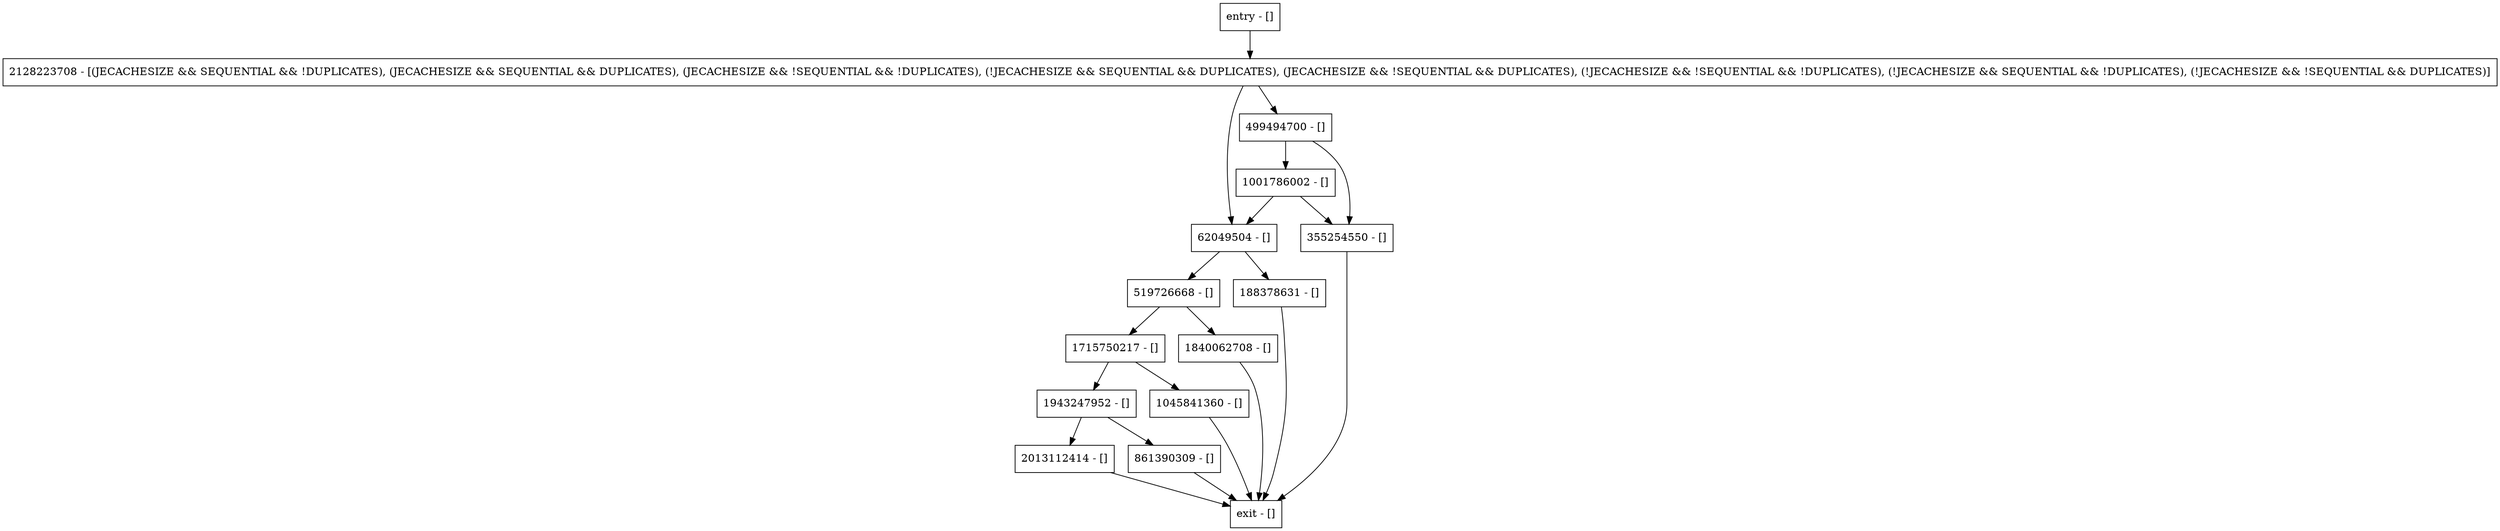 digraph get {
node [shape=record];
2128223708 [label="2128223708 - [(JECACHESIZE && SEQUENTIAL && !DUPLICATES), (JECACHESIZE && SEQUENTIAL && DUPLICATES), (JECACHESIZE && !SEQUENTIAL && !DUPLICATES), (!JECACHESIZE && SEQUENTIAL && DUPLICATES), (JECACHESIZE && !SEQUENTIAL && DUPLICATES), (!JECACHESIZE && !SEQUENTIAL && !DUPLICATES), (!JECACHESIZE && SEQUENTIAL && !DUPLICATES), (!JECACHESIZE && !SEQUENTIAL && DUPLICATES)]"];
519726668 [label="519726668 - []"];
1943247952 [label="1943247952 - []"];
1001786002 [label="1001786002 - []"];
2013112414 [label="2013112414 - []"];
861390309 [label="861390309 - []"];
entry [label="entry - []"];
exit [label="exit - []"];
188378631 [label="188378631 - []"];
355254550 [label="355254550 - []"];
1715750217 [label="1715750217 - []"];
1045841360 [label="1045841360 - []"];
62049504 [label="62049504 - []"];
499494700 [label="499494700 - []"];
1840062708 [label="1840062708 - []"];
entry;
exit;
2128223708 -> 62049504;
2128223708 -> 499494700;
519726668 -> 1715750217;
519726668 -> 1840062708;
1943247952 -> 2013112414;
1943247952 -> 861390309;
1001786002 -> 355254550;
1001786002 -> 62049504;
2013112414 -> exit;
861390309 -> exit;
entry -> 2128223708;
188378631 -> exit;
355254550 -> exit;
1715750217 -> 1045841360;
1715750217 -> 1943247952;
1045841360 -> exit;
62049504 -> 188378631;
62049504 -> 519726668;
499494700 -> 355254550;
499494700 -> 1001786002;
1840062708 -> exit;
}
